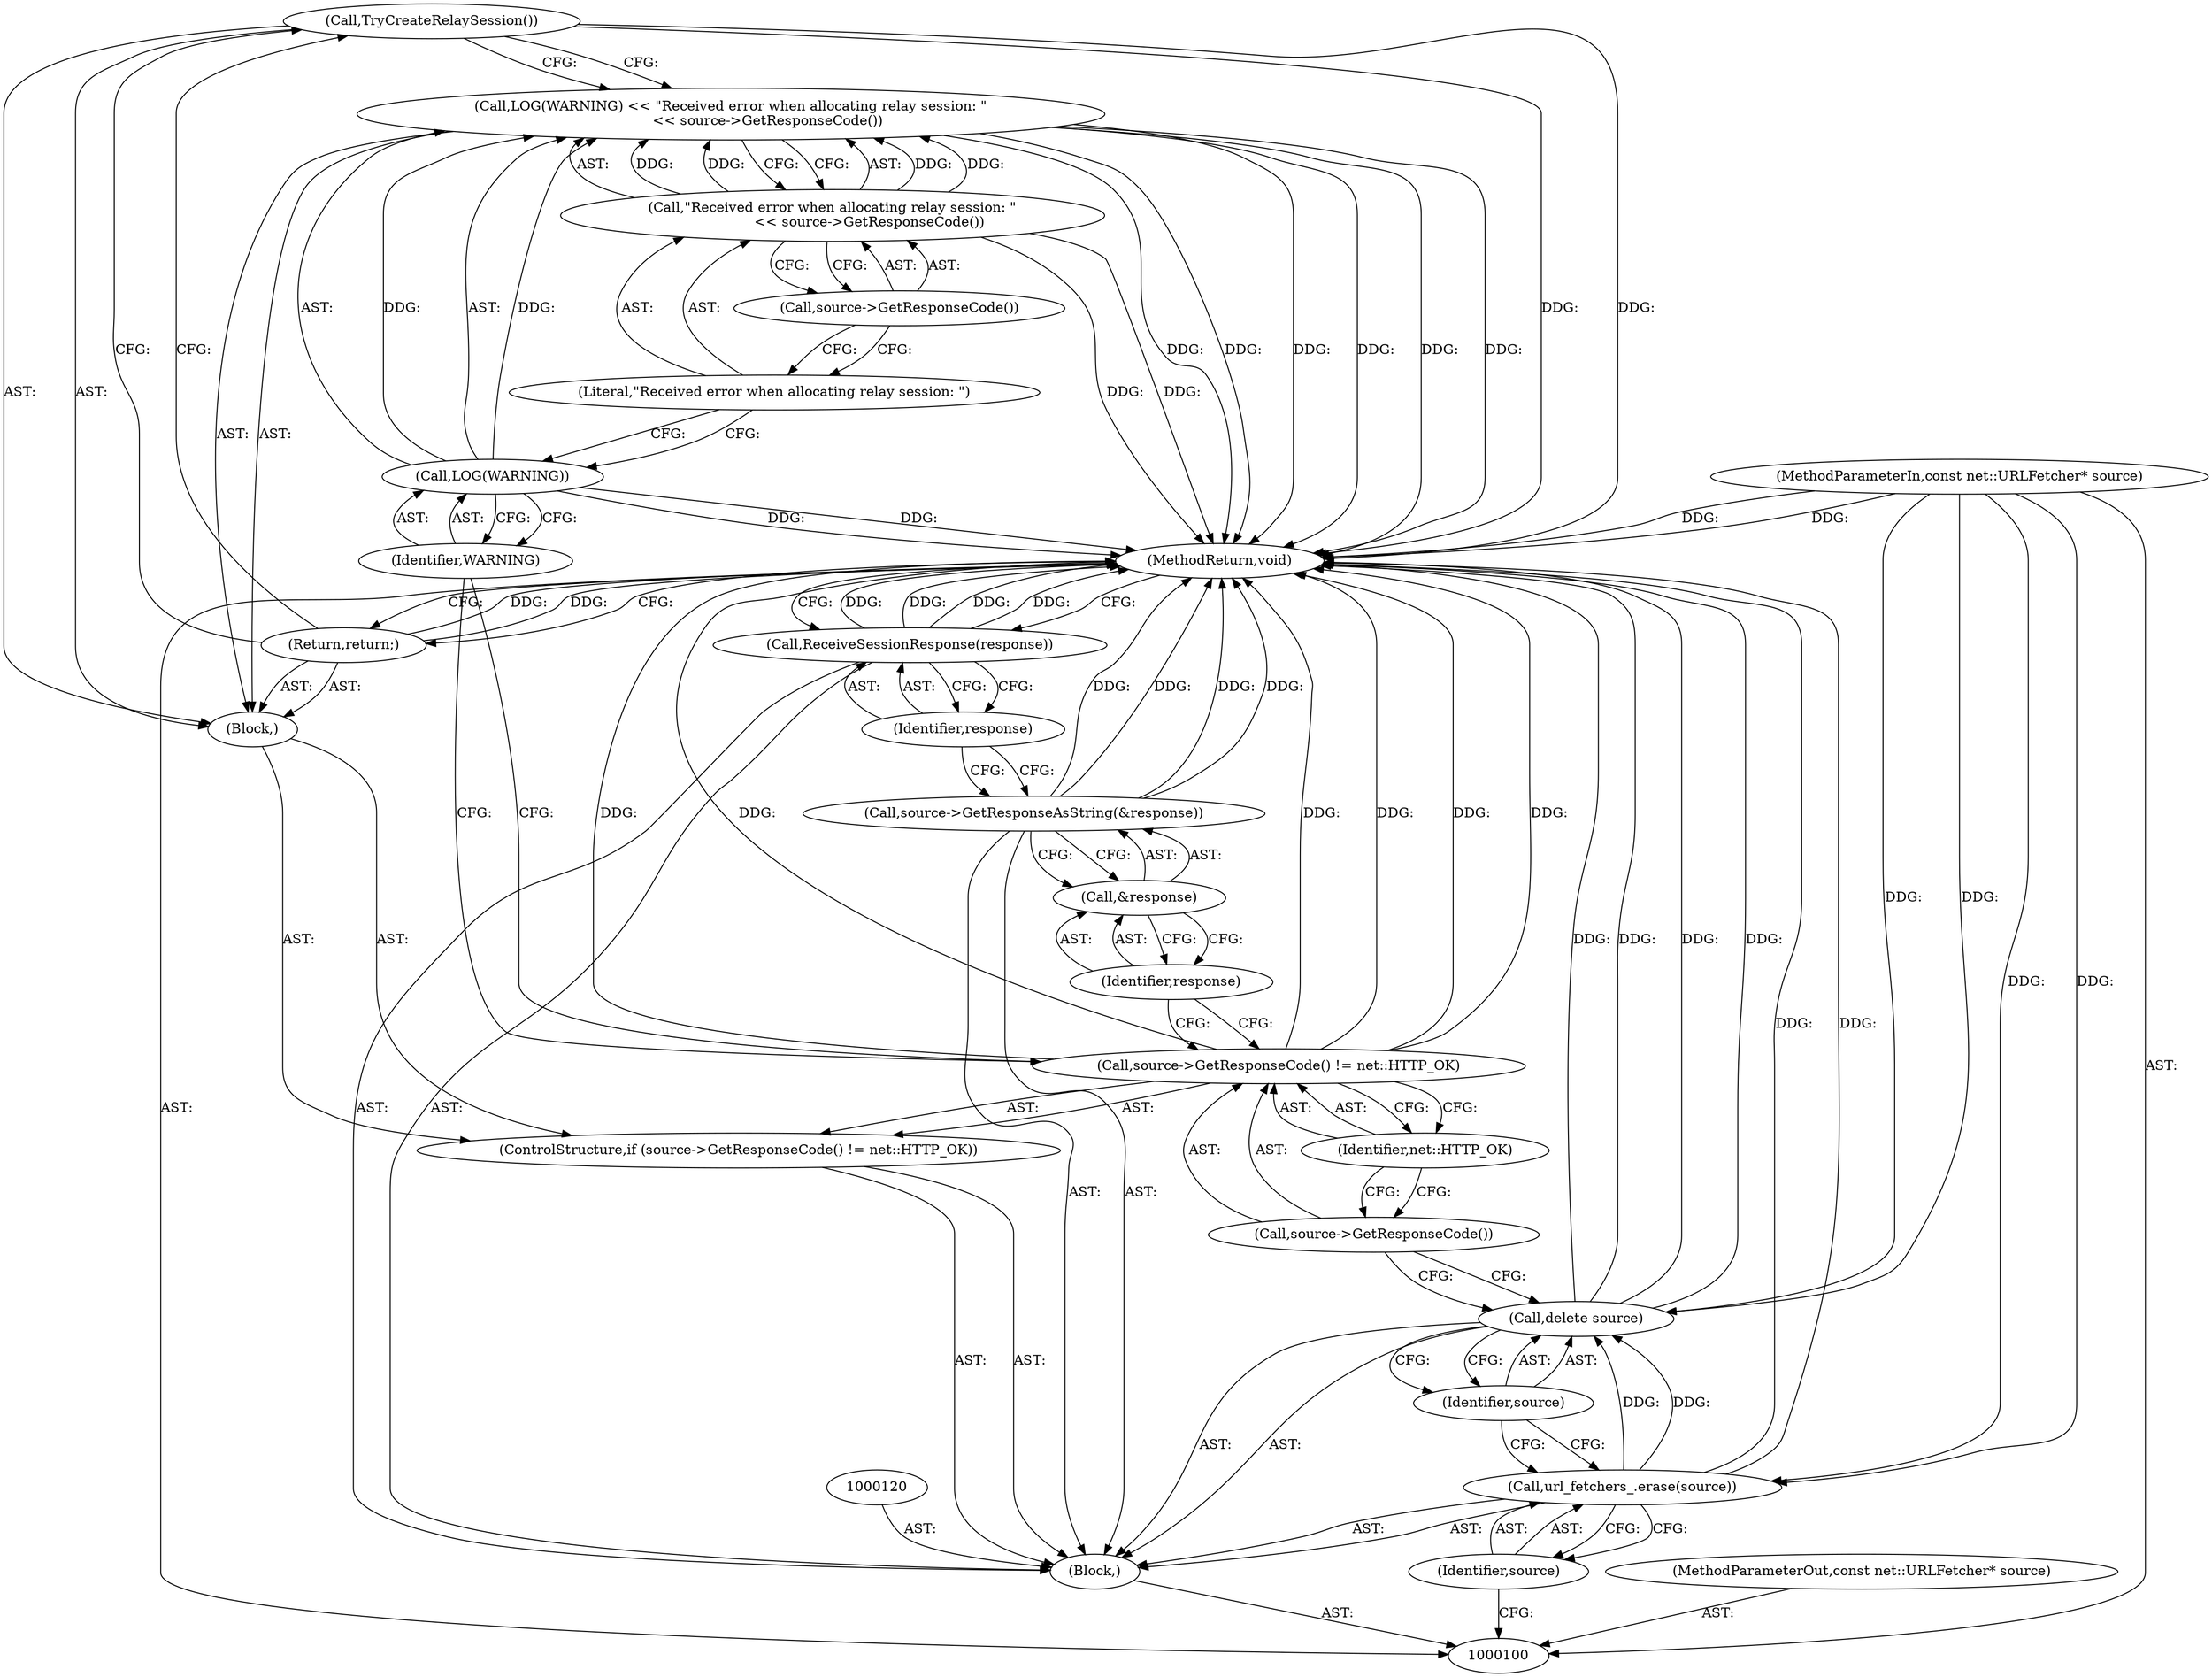 digraph "0_Chrome_7cf563aba8f4b3bab68e9bfe43824d952241dcf7_4" {
"1000118" [label="(Call,TryCreateRelaySession())"];
"1000119" [label="(Return,return;)"];
"1000121" [label="(Call,source->GetResponseAsString(&response))"];
"1000122" [label="(Call,&response)"];
"1000123" [label="(Identifier,response)"];
"1000125" [label="(Identifier,response)"];
"1000124" [label="(Call,ReceiveSessionResponse(response))"];
"1000126" [label="(MethodReturn,void)"];
"1000102" [label="(Block,)"];
"1000101" [label="(MethodParameterIn,const net::URLFetcher* source)"];
"1000173" [label="(MethodParameterOut,const net::URLFetcher* source)"];
"1000103" [label="(Call,url_fetchers_.erase(source))"];
"1000104" [label="(Identifier,source)"];
"1000105" [label="(Call,delete source)"];
"1000106" [label="(Identifier,source)"];
"1000107" [label="(ControlStructure,if (source->GetResponseCode() != net::HTTP_OK))"];
"1000110" [label="(Identifier,net::HTTP_OK)"];
"1000111" [label="(Block,)"];
"1000108" [label="(Call,source->GetResponseCode() != net::HTTP_OK)"];
"1000109" [label="(Call,source->GetResponseCode())"];
"1000115" [label="(Call,\"Received error when allocating relay session: \"\n                 << source->GetResponseCode())"];
"1000116" [label="(Literal,\"Received error when allocating relay session: \")"];
"1000112" [label="(Call,LOG(WARNING) << \"Received error when allocating relay session: \"\n                 << source->GetResponseCode())"];
"1000113" [label="(Call,LOG(WARNING))"];
"1000114" [label="(Identifier,WARNING)"];
"1000117" [label="(Call,source->GetResponseCode())"];
"1000118" -> "1000111"  [label="AST: "];
"1000118" -> "1000112"  [label="CFG: "];
"1000119" -> "1000118"  [label="CFG: "];
"1000118" -> "1000126"  [label="DDG: "];
"1000119" -> "1000111"  [label="AST: "];
"1000119" -> "1000118"  [label="CFG: "];
"1000126" -> "1000119"  [label="CFG: "];
"1000119" -> "1000126"  [label="DDG: "];
"1000121" -> "1000102"  [label="AST: "];
"1000121" -> "1000122"  [label="CFG: "];
"1000122" -> "1000121"  [label="AST: "];
"1000125" -> "1000121"  [label="CFG: "];
"1000121" -> "1000126"  [label="DDG: "];
"1000121" -> "1000126"  [label="DDG: "];
"1000122" -> "1000121"  [label="AST: "];
"1000122" -> "1000123"  [label="CFG: "];
"1000123" -> "1000122"  [label="AST: "];
"1000121" -> "1000122"  [label="CFG: "];
"1000123" -> "1000122"  [label="AST: "];
"1000123" -> "1000108"  [label="CFG: "];
"1000122" -> "1000123"  [label="CFG: "];
"1000125" -> "1000124"  [label="AST: "];
"1000125" -> "1000121"  [label="CFG: "];
"1000124" -> "1000125"  [label="CFG: "];
"1000124" -> "1000102"  [label="AST: "];
"1000124" -> "1000125"  [label="CFG: "];
"1000125" -> "1000124"  [label="AST: "];
"1000126" -> "1000124"  [label="CFG: "];
"1000124" -> "1000126"  [label="DDG: "];
"1000124" -> "1000126"  [label="DDG: "];
"1000126" -> "1000100"  [label="AST: "];
"1000126" -> "1000119"  [label="CFG: "];
"1000126" -> "1000124"  [label="CFG: "];
"1000115" -> "1000126"  [label="DDG: "];
"1000124" -> "1000126"  [label="DDG: "];
"1000124" -> "1000126"  [label="DDG: "];
"1000108" -> "1000126"  [label="DDG: "];
"1000108" -> "1000126"  [label="DDG: "];
"1000108" -> "1000126"  [label="DDG: "];
"1000105" -> "1000126"  [label="DDG: "];
"1000105" -> "1000126"  [label="DDG: "];
"1000113" -> "1000126"  [label="DDG: "];
"1000103" -> "1000126"  [label="DDG: "];
"1000118" -> "1000126"  [label="DDG: "];
"1000112" -> "1000126"  [label="DDG: "];
"1000112" -> "1000126"  [label="DDG: "];
"1000112" -> "1000126"  [label="DDG: "];
"1000121" -> "1000126"  [label="DDG: "];
"1000121" -> "1000126"  [label="DDG: "];
"1000101" -> "1000126"  [label="DDG: "];
"1000119" -> "1000126"  [label="DDG: "];
"1000102" -> "1000100"  [label="AST: "];
"1000103" -> "1000102"  [label="AST: "];
"1000105" -> "1000102"  [label="AST: "];
"1000107" -> "1000102"  [label="AST: "];
"1000120" -> "1000102"  [label="AST: "];
"1000121" -> "1000102"  [label="AST: "];
"1000124" -> "1000102"  [label="AST: "];
"1000101" -> "1000100"  [label="AST: "];
"1000101" -> "1000126"  [label="DDG: "];
"1000101" -> "1000103"  [label="DDG: "];
"1000101" -> "1000105"  [label="DDG: "];
"1000173" -> "1000100"  [label="AST: "];
"1000103" -> "1000102"  [label="AST: "];
"1000103" -> "1000104"  [label="CFG: "];
"1000104" -> "1000103"  [label="AST: "];
"1000106" -> "1000103"  [label="CFG: "];
"1000103" -> "1000126"  [label="DDG: "];
"1000101" -> "1000103"  [label="DDG: "];
"1000103" -> "1000105"  [label="DDG: "];
"1000104" -> "1000103"  [label="AST: "];
"1000104" -> "1000100"  [label="CFG: "];
"1000103" -> "1000104"  [label="CFG: "];
"1000105" -> "1000102"  [label="AST: "];
"1000105" -> "1000106"  [label="CFG: "];
"1000106" -> "1000105"  [label="AST: "];
"1000109" -> "1000105"  [label="CFG: "];
"1000105" -> "1000126"  [label="DDG: "];
"1000105" -> "1000126"  [label="DDG: "];
"1000103" -> "1000105"  [label="DDG: "];
"1000101" -> "1000105"  [label="DDG: "];
"1000106" -> "1000105"  [label="AST: "];
"1000106" -> "1000103"  [label="CFG: "];
"1000105" -> "1000106"  [label="CFG: "];
"1000107" -> "1000102"  [label="AST: "];
"1000108" -> "1000107"  [label="AST: "];
"1000111" -> "1000107"  [label="AST: "];
"1000110" -> "1000108"  [label="AST: "];
"1000110" -> "1000109"  [label="CFG: "];
"1000108" -> "1000110"  [label="CFG: "];
"1000111" -> "1000107"  [label="AST: "];
"1000112" -> "1000111"  [label="AST: "];
"1000118" -> "1000111"  [label="AST: "];
"1000119" -> "1000111"  [label="AST: "];
"1000108" -> "1000107"  [label="AST: "];
"1000108" -> "1000110"  [label="CFG: "];
"1000109" -> "1000108"  [label="AST: "];
"1000110" -> "1000108"  [label="AST: "];
"1000114" -> "1000108"  [label="CFG: "];
"1000123" -> "1000108"  [label="CFG: "];
"1000108" -> "1000126"  [label="DDG: "];
"1000108" -> "1000126"  [label="DDG: "];
"1000108" -> "1000126"  [label="DDG: "];
"1000109" -> "1000108"  [label="AST: "];
"1000109" -> "1000105"  [label="CFG: "];
"1000110" -> "1000109"  [label="CFG: "];
"1000115" -> "1000112"  [label="AST: "];
"1000115" -> "1000117"  [label="CFG: "];
"1000116" -> "1000115"  [label="AST: "];
"1000117" -> "1000115"  [label="AST: "];
"1000112" -> "1000115"  [label="CFG: "];
"1000115" -> "1000126"  [label="DDG: "];
"1000115" -> "1000112"  [label="DDG: "];
"1000115" -> "1000112"  [label="DDG: "];
"1000116" -> "1000115"  [label="AST: "];
"1000116" -> "1000113"  [label="CFG: "];
"1000117" -> "1000116"  [label="CFG: "];
"1000112" -> "1000111"  [label="AST: "];
"1000112" -> "1000115"  [label="CFG: "];
"1000113" -> "1000112"  [label="AST: "];
"1000115" -> "1000112"  [label="AST: "];
"1000118" -> "1000112"  [label="CFG: "];
"1000112" -> "1000126"  [label="DDG: "];
"1000112" -> "1000126"  [label="DDG: "];
"1000112" -> "1000126"  [label="DDG: "];
"1000113" -> "1000112"  [label="DDG: "];
"1000115" -> "1000112"  [label="DDG: "];
"1000115" -> "1000112"  [label="DDG: "];
"1000113" -> "1000112"  [label="AST: "];
"1000113" -> "1000114"  [label="CFG: "];
"1000114" -> "1000113"  [label="AST: "];
"1000116" -> "1000113"  [label="CFG: "];
"1000113" -> "1000126"  [label="DDG: "];
"1000113" -> "1000112"  [label="DDG: "];
"1000114" -> "1000113"  [label="AST: "];
"1000114" -> "1000108"  [label="CFG: "];
"1000113" -> "1000114"  [label="CFG: "];
"1000117" -> "1000115"  [label="AST: "];
"1000117" -> "1000116"  [label="CFG: "];
"1000115" -> "1000117"  [label="CFG: "];
}
